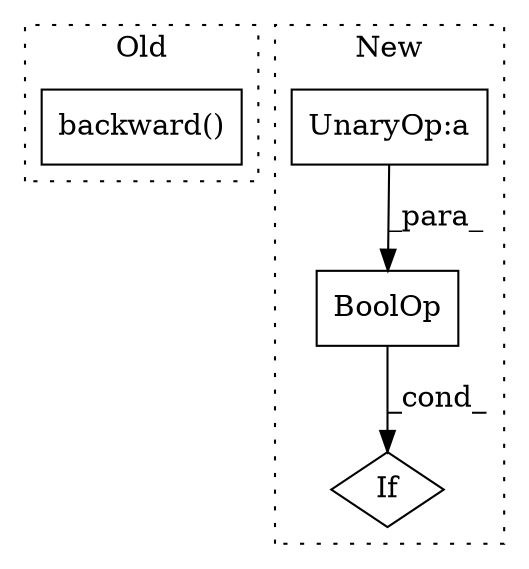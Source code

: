 digraph G {
subgraph cluster0 {
1 [label="backward()" a="75" s="52298" l="15" shape="box"];
label = "Old";
style="dotted";
}
subgraph cluster1 {
2 [label="BoolOp" a="72" s="54147" l="56" shape="box"];
3 [label="If" a="96" s="54144" l="3" shape="diamond"];
4 [label="UnaryOp:a" a="61" s="54147" l="3" shape="box"];
label = "New";
style="dotted";
}
2 -> 3 [label="_cond_"];
4 -> 2 [label="_para_"];
}